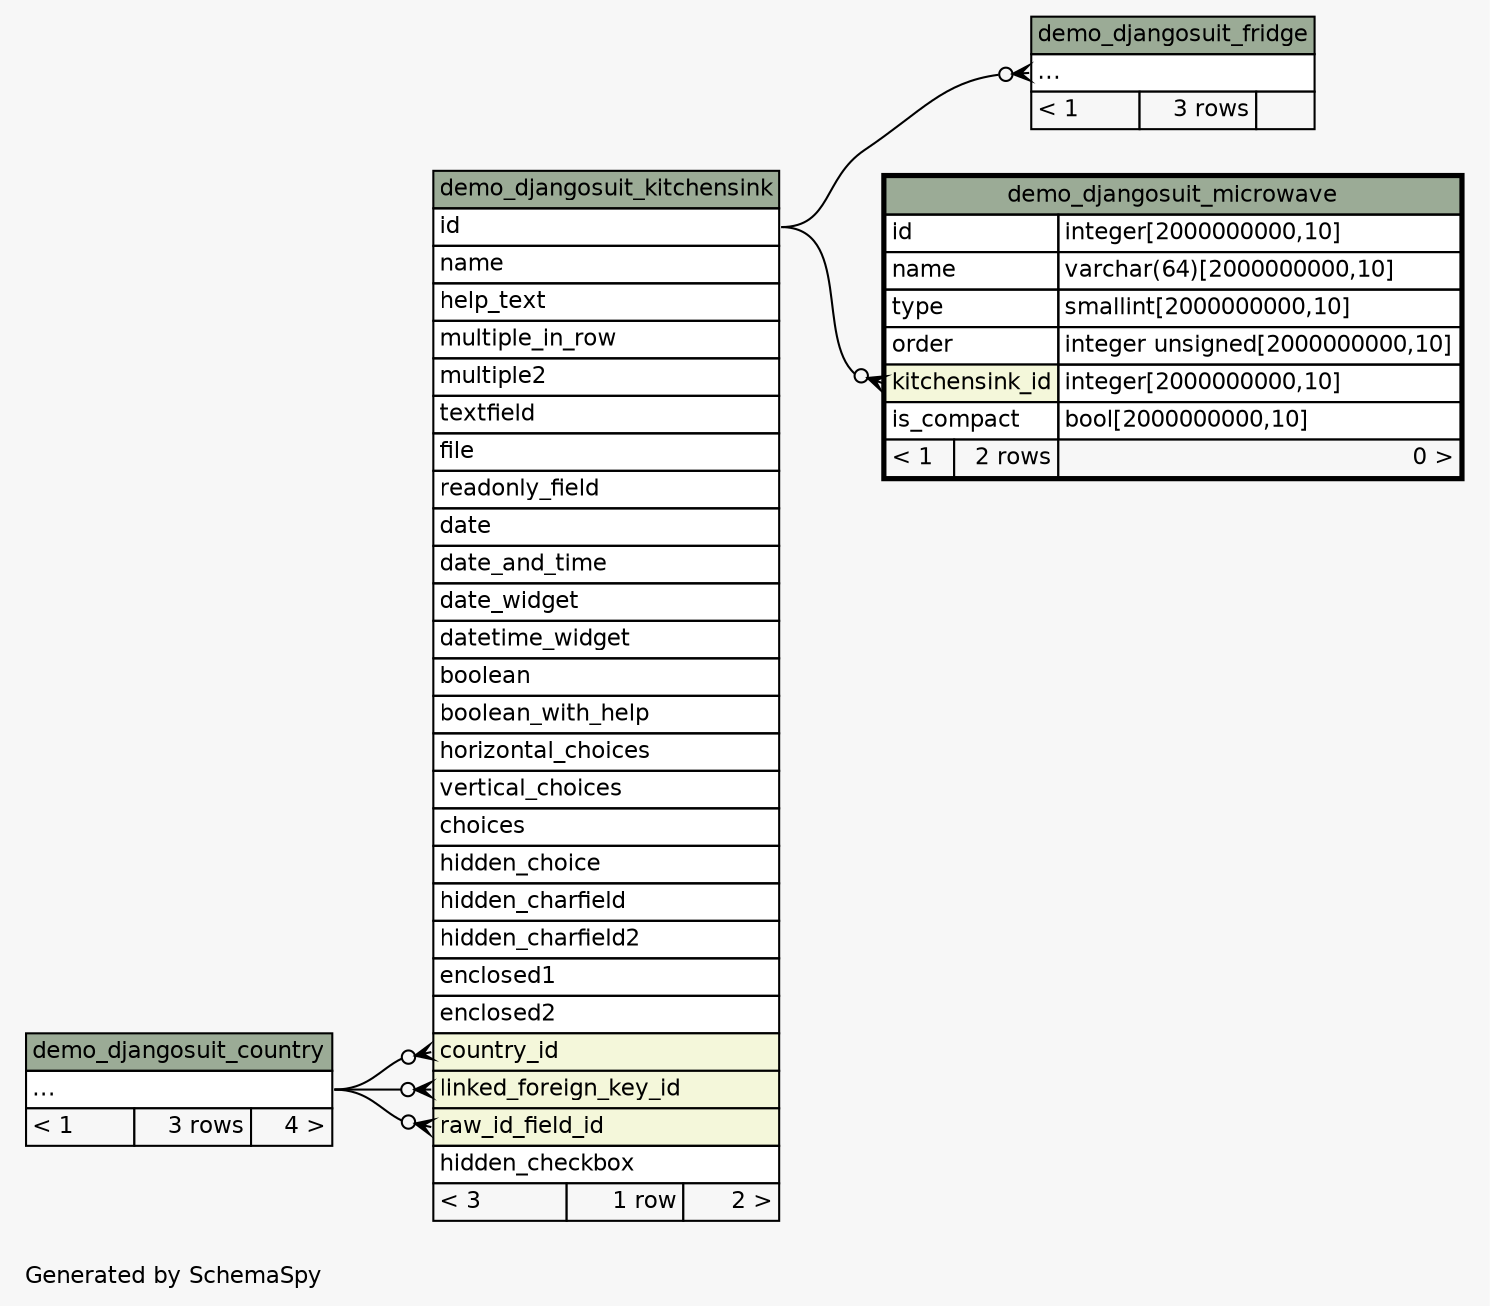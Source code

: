 // dot 2.38.0 on Windows 7 6.1
// SchemaSpy rev 590
digraph "twoDegreesRelationshipsDiagram" {
  graph [
    rankdir="RL"
    bgcolor="#f7f7f7"
    label="\nGenerated by SchemaSpy"
    labeljust="l"
    nodesep="0.18"
    ranksep="0.46"
    fontname="Helvetica"
    fontsize="11"
  ];
  node [
    fontname="Helvetica"
    fontsize="11"
    shape="plaintext"
  ];
  edge [
    arrowsize="0.8"
  ];
  "demo_djangosuit_fridge":"elipses":w -> "demo_djangosuit_kitchensink":"id":e [arrowhead=none dir=back arrowtail=crowodot];
  "demo_djangosuit_kitchensink":"country_id":w -> "demo_djangosuit_country":"elipses":e [arrowhead=none dir=back arrowtail=crowodot];
  "demo_djangosuit_kitchensink":"linked_foreign_key_id":w -> "demo_djangosuit_country":"elipses":e [arrowhead=none dir=back arrowtail=crowodot];
  "demo_djangosuit_kitchensink":"raw_id_field_id":w -> "demo_djangosuit_country":"elipses":e [arrowhead=none dir=back arrowtail=crowodot];
  "demo_djangosuit_microwave":"kitchensink_id":w -> "demo_djangosuit_kitchensink":"id":e [arrowhead=none dir=back arrowtail=crowodot];
  "demo_djangosuit_country" [
    label=<
    <TABLE BORDER="0" CELLBORDER="1" CELLSPACING="0" BGCOLOR="#ffffff">
      <TR><TD COLSPAN="3" BGCOLOR="#9bab96" ALIGN="CENTER">demo_djangosuit_country</TD></TR>
      <TR><TD PORT="elipses" COLSPAN="3" ALIGN="LEFT">...</TD></TR>
      <TR><TD ALIGN="LEFT" BGCOLOR="#f7f7f7">&lt; 1</TD><TD ALIGN="RIGHT" BGCOLOR="#f7f7f7">3 rows</TD><TD ALIGN="RIGHT" BGCOLOR="#f7f7f7">4 &gt;</TD></TR>
    </TABLE>>
    URL="demo_djangosuit_country.html"
    tooltip="demo_djangosuit_country"
  ];
  "demo_djangosuit_fridge" [
    label=<
    <TABLE BORDER="0" CELLBORDER="1" CELLSPACING="0" BGCOLOR="#ffffff">
      <TR><TD COLSPAN="3" BGCOLOR="#9bab96" ALIGN="CENTER">demo_djangosuit_fridge</TD></TR>
      <TR><TD PORT="elipses" COLSPAN="3" ALIGN="LEFT">...</TD></TR>
      <TR><TD ALIGN="LEFT" BGCOLOR="#f7f7f7">&lt; 1</TD><TD ALIGN="RIGHT" BGCOLOR="#f7f7f7">3 rows</TD><TD ALIGN="RIGHT" BGCOLOR="#f7f7f7">  </TD></TR>
    </TABLE>>
    URL="demo_djangosuit_fridge.html"
    tooltip="demo_djangosuit_fridge"
  ];
  "demo_djangosuit_kitchensink" [
    label=<
    <TABLE BORDER="0" CELLBORDER="1" CELLSPACING="0" BGCOLOR="#ffffff">
      <TR><TD COLSPAN="3" BGCOLOR="#9bab96" ALIGN="CENTER">demo_djangosuit_kitchensink</TD></TR>
      <TR><TD PORT="id" COLSPAN="3" ALIGN="LEFT">id</TD></TR>
      <TR><TD PORT="name" COLSPAN="3" ALIGN="LEFT">name</TD></TR>
      <TR><TD PORT="help_text" COLSPAN="3" ALIGN="LEFT">help_text</TD></TR>
      <TR><TD PORT="multiple_in_row" COLSPAN="3" ALIGN="LEFT">multiple_in_row</TD></TR>
      <TR><TD PORT="multiple2" COLSPAN="3" ALIGN="LEFT">multiple2</TD></TR>
      <TR><TD PORT="textfield" COLSPAN="3" ALIGN="LEFT">textfield</TD></TR>
      <TR><TD PORT="file" COLSPAN="3" ALIGN="LEFT">file</TD></TR>
      <TR><TD PORT="readonly_field" COLSPAN="3" ALIGN="LEFT">readonly_field</TD></TR>
      <TR><TD PORT="date" COLSPAN="3" ALIGN="LEFT">date</TD></TR>
      <TR><TD PORT="date_and_time" COLSPAN="3" ALIGN="LEFT">date_and_time</TD></TR>
      <TR><TD PORT="date_widget" COLSPAN="3" ALIGN="LEFT">date_widget</TD></TR>
      <TR><TD PORT="datetime_widget" COLSPAN="3" ALIGN="LEFT">datetime_widget</TD></TR>
      <TR><TD PORT="boolean" COLSPAN="3" ALIGN="LEFT">boolean</TD></TR>
      <TR><TD PORT="boolean_with_help" COLSPAN="3" ALIGN="LEFT">boolean_with_help</TD></TR>
      <TR><TD PORT="horizontal_choices" COLSPAN="3" ALIGN="LEFT">horizontal_choices</TD></TR>
      <TR><TD PORT="vertical_choices" COLSPAN="3" ALIGN="LEFT">vertical_choices</TD></TR>
      <TR><TD PORT="choices" COLSPAN="3" ALIGN="LEFT">choices</TD></TR>
      <TR><TD PORT="hidden_choice" COLSPAN="3" ALIGN="LEFT">hidden_choice</TD></TR>
      <TR><TD PORT="hidden_charfield" COLSPAN="3" ALIGN="LEFT">hidden_charfield</TD></TR>
      <TR><TD PORT="hidden_charfield2" COLSPAN="3" ALIGN="LEFT">hidden_charfield2</TD></TR>
      <TR><TD PORT="enclosed1" COLSPAN="3" ALIGN="LEFT">enclosed1</TD></TR>
      <TR><TD PORT="enclosed2" COLSPAN="3" ALIGN="LEFT">enclosed2</TD></TR>
      <TR><TD PORT="country_id" COLSPAN="3" BGCOLOR="#f4f7da" ALIGN="LEFT">country_id</TD></TR>
      <TR><TD PORT="linked_foreign_key_id" COLSPAN="3" BGCOLOR="#f4f7da" ALIGN="LEFT">linked_foreign_key_id</TD></TR>
      <TR><TD PORT="raw_id_field_id" COLSPAN="3" BGCOLOR="#f4f7da" ALIGN="LEFT">raw_id_field_id</TD></TR>
      <TR><TD PORT="hidden_checkbox" COLSPAN="3" ALIGN="LEFT">hidden_checkbox</TD></TR>
      <TR><TD ALIGN="LEFT" BGCOLOR="#f7f7f7">&lt; 3</TD><TD ALIGN="RIGHT" BGCOLOR="#f7f7f7">1 row</TD><TD ALIGN="RIGHT" BGCOLOR="#f7f7f7">2 &gt;</TD></TR>
    </TABLE>>
    URL="demo_djangosuit_kitchensink.html"
    tooltip="demo_djangosuit_kitchensink"
  ];
  "demo_djangosuit_microwave" [
    label=<
    <TABLE BORDER="2" CELLBORDER="1" CELLSPACING="0" BGCOLOR="#ffffff">
      <TR><TD COLSPAN="3" BGCOLOR="#9bab96" ALIGN="CENTER">demo_djangosuit_microwave</TD></TR>
      <TR><TD PORT="id" COLSPAN="2" ALIGN="LEFT">id</TD><TD PORT="id.type" ALIGN="LEFT">integer[2000000000,10]</TD></TR>
      <TR><TD PORT="name" COLSPAN="2" ALIGN="LEFT">name</TD><TD PORT="name.type" ALIGN="LEFT">varchar(64)[2000000000,10]</TD></TR>
      <TR><TD PORT="type" COLSPAN="2" ALIGN="LEFT">type</TD><TD PORT="type.type" ALIGN="LEFT">smallint[2000000000,10]</TD></TR>
      <TR><TD PORT="order" COLSPAN="2" ALIGN="LEFT">order</TD><TD PORT="order.type" ALIGN="LEFT">integer unsigned[2000000000,10]</TD></TR>
      <TR><TD PORT="kitchensink_id" COLSPAN="2" BGCOLOR="#f4f7da" ALIGN="LEFT">kitchensink_id</TD><TD PORT="kitchensink_id.type" ALIGN="LEFT">integer[2000000000,10]</TD></TR>
      <TR><TD PORT="is_compact" COLSPAN="2" ALIGN="LEFT">is_compact</TD><TD PORT="is_compact.type" ALIGN="LEFT">bool[2000000000,10]</TD></TR>
      <TR><TD ALIGN="LEFT" BGCOLOR="#f7f7f7">&lt; 1</TD><TD ALIGN="RIGHT" BGCOLOR="#f7f7f7">2 rows</TD><TD ALIGN="RIGHT" BGCOLOR="#f7f7f7">0 &gt;</TD></TR>
    </TABLE>>
    URL="demo_djangosuit_microwave.html"
    tooltip="demo_djangosuit_microwave"
  ];
}
